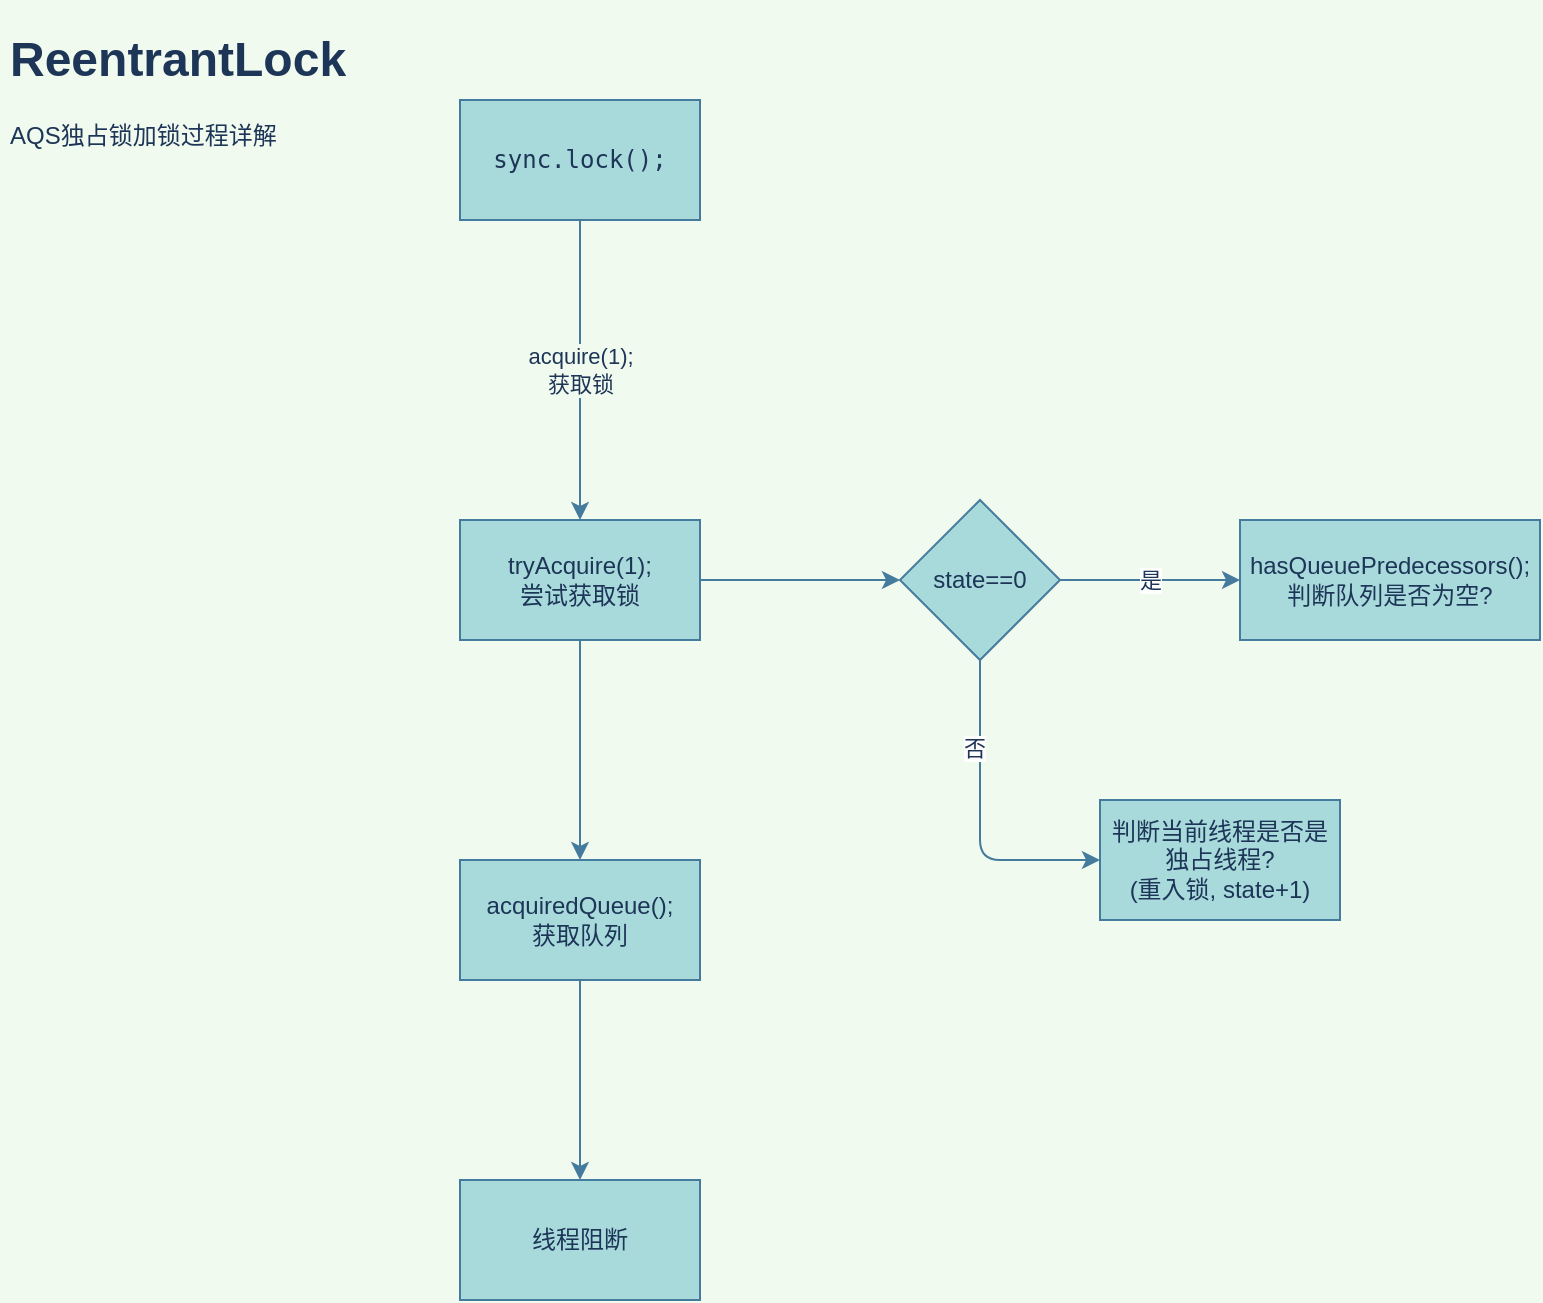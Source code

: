 <mxfile version="14.8.0" type="github">
  <diagram id="9Iv9ZS9wFFGYNE7iOqvU" name="第 1 页">
    <mxGraphModel dx="706" dy="620" grid="1" gridSize="10" guides="1" tooltips="1" connect="1" arrows="1" fold="1" page="1" pageScale="1" pageWidth="827" pageHeight="1169" background="#F1FAEE" math="0" shadow="0">
      <root>
        <mxCell id="0" />
        <mxCell id="1" parent="0" />
        <mxCell id="Fd_4ZxpIQQPllTFsR7I6-5" value="acquire(1);&lt;br&gt;获取锁" style="edgeStyle=orthogonalEdgeStyle;orthogonalLoop=1;jettySize=auto;html=1;labelBackgroundColor=#F1FAEE;strokeColor=#457B9D;fontColor=#1D3557;" edge="1" parent="1" source="Fd_4ZxpIQQPllTFsR7I6-2" target="Fd_4ZxpIQQPllTFsR7I6-4">
          <mxGeometry relative="1" as="geometry" />
        </mxCell>
        <mxCell id="Fd_4ZxpIQQPllTFsR7I6-6" value="&lt;pre&gt;&lt;br&gt;&lt;/pre&gt;" style="edgeLabel;html=1;align=center;verticalAlign=middle;resizable=0;points=[];labelBackgroundColor=#F1FAEE;fontColor=#1D3557;" vertex="1" connectable="0" parent="Fd_4ZxpIQQPllTFsR7I6-5">
          <mxGeometry x="-0.3" y="1" relative="1" as="geometry">
            <mxPoint as="offset" />
          </mxGeometry>
        </mxCell>
        <mxCell id="Fd_4ZxpIQQPllTFsR7I6-7" value="&lt;pre&gt;&lt;br&gt;&lt;/pre&gt;" style="edgeLabel;html=1;align=center;verticalAlign=middle;resizable=0;points=[];labelBackgroundColor=#F1FAEE;fontColor=#1D3557;" vertex="1" connectable="0" parent="Fd_4ZxpIQQPllTFsR7I6-5">
          <mxGeometry x="-0.25" y="-1" relative="1" as="geometry">
            <mxPoint y="14" as="offset" />
          </mxGeometry>
        </mxCell>
        <mxCell id="Fd_4ZxpIQQPllTFsR7I6-2" value="&lt;pre&gt;sync.lock();&lt;/pre&gt;" style="whiteSpace=wrap;html=1;fillColor=#A8DADC;strokeColor=#457B9D;fontColor=#1D3557;" vertex="1" parent="1">
          <mxGeometry x="240" y="80" width="120" height="60" as="geometry" />
        </mxCell>
        <mxCell id="Fd_4ZxpIQQPllTFsR7I6-3" value="&lt;h1&gt;ReentrantLock&lt;/h1&gt;&lt;div&gt;AQS独占锁加锁过程详解&lt;/div&gt;" style="text;html=1;strokeColor=none;fillColor=none;spacing=5;spacingTop=-20;whiteSpace=wrap;overflow=hidden;fontColor=#1D3557;" vertex="1" parent="1">
          <mxGeometry x="10" y="40" width="190" height="120" as="geometry" />
        </mxCell>
        <mxCell id="Fd_4ZxpIQQPllTFsR7I6-9" value="" style="edgeStyle=orthogonalEdgeStyle;orthogonalLoop=1;jettySize=auto;html=1;labelBackgroundColor=#F1FAEE;strokeColor=#457B9D;fontColor=#1D3557;" edge="1" parent="1" source="Fd_4ZxpIQQPllTFsR7I6-4" target="Fd_4ZxpIQQPllTFsR7I6-8">
          <mxGeometry relative="1" as="geometry" />
        </mxCell>
        <mxCell id="Fd_4ZxpIQQPllTFsR7I6-17" value="" style="edgeStyle=orthogonalEdgeStyle;rounded=1;orthogonalLoop=1;jettySize=auto;html=1;fontColor=#1D3557;strokeColor=#457B9D;fillColor=#A8DADC;" edge="1" parent="1" source="Fd_4ZxpIQQPllTFsR7I6-4" target="Fd_4ZxpIQQPllTFsR7I6-16">
          <mxGeometry relative="1" as="geometry" />
        </mxCell>
        <mxCell id="Fd_4ZxpIQQPllTFsR7I6-4" value="tryAcquire(1);&lt;br&gt;尝试获取锁" style="whiteSpace=wrap;html=1;fillColor=#A8DADC;strokeColor=#457B9D;fontColor=#1D3557;" vertex="1" parent="1">
          <mxGeometry x="240" y="290" width="120" height="60" as="geometry" />
        </mxCell>
        <mxCell id="Fd_4ZxpIQQPllTFsR7I6-11" value="" style="edgeStyle=orthogonalEdgeStyle;orthogonalLoop=1;jettySize=auto;html=1;labelBackgroundColor=#F1FAEE;strokeColor=#457B9D;fontColor=#1D3557;" edge="1" parent="1" source="Fd_4ZxpIQQPllTFsR7I6-8" target="Fd_4ZxpIQQPllTFsR7I6-10">
          <mxGeometry relative="1" as="geometry" />
        </mxCell>
        <mxCell id="Fd_4ZxpIQQPllTFsR7I6-8" value="acquiredQueue();&lt;br&gt;获取队列" style="whiteSpace=wrap;html=1;fillColor=#A8DADC;strokeColor=#457B9D;fontColor=#1D3557;" vertex="1" parent="1">
          <mxGeometry x="240" y="460" width="120" height="60" as="geometry" />
        </mxCell>
        <mxCell id="Fd_4ZxpIQQPllTFsR7I6-10" value="线程阻断" style="whiteSpace=wrap;html=1;fillColor=#A8DADC;strokeColor=#457B9D;fontColor=#1D3557;" vertex="1" parent="1">
          <mxGeometry x="240" y="620" width="120" height="60" as="geometry" />
        </mxCell>
        <mxCell id="Fd_4ZxpIQQPllTFsR7I6-19" value="是" style="edgeStyle=orthogonalEdgeStyle;rounded=1;orthogonalLoop=1;jettySize=auto;html=1;fontColor=#1D3557;strokeColor=#457B9D;fillColor=#A8DADC;" edge="1" parent="1" source="Fd_4ZxpIQQPllTFsR7I6-16" target="Fd_4ZxpIQQPllTFsR7I6-18">
          <mxGeometry relative="1" as="geometry" />
        </mxCell>
        <mxCell id="Fd_4ZxpIQQPllTFsR7I6-22" style="edgeStyle=orthogonalEdgeStyle;rounded=1;orthogonalLoop=1;jettySize=auto;html=1;exitX=0.5;exitY=1;exitDx=0;exitDy=0;entryX=0;entryY=0.5;entryDx=0;entryDy=0;fontColor=#1D3557;strokeColor=#457B9D;fillColor=#A8DADC;" edge="1" parent="1" source="Fd_4ZxpIQQPllTFsR7I6-16" target="Fd_4ZxpIQQPllTFsR7I6-20">
          <mxGeometry relative="1" as="geometry" />
        </mxCell>
        <mxCell id="Fd_4ZxpIQQPllTFsR7I6-23" value="否" style="edgeLabel;html=1;align=center;verticalAlign=middle;resizable=0;points=[];fontColor=#1D3557;" vertex="1" connectable="0" parent="Fd_4ZxpIQQPllTFsR7I6-22">
          <mxGeometry x="-0.45" y="-3" relative="1" as="geometry">
            <mxPoint as="offset" />
          </mxGeometry>
        </mxCell>
        <mxCell id="Fd_4ZxpIQQPllTFsR7I6-16" value="state==0" style="rhombus;whiteSpace=wrap;html=1;fontColor=#1D3557;strokeColor=#457B9D;fillColor=#A8DADC;" vertex="1" parent="1">
          <mxGeometry x="460" y="280" width="80" height="80" as="geometry" />
        </mxCell>
        <mxCell id="Fd_4ZxpIQQPllTFsR7I6-18" value="hasQueuePredecessors();&lt;br&gt;判断队列是否为空?" style="whiteSpace=wrap;html=1;fontColor=#1D3557;strokeColor=#457B9D;fillColor=#A8DADC;" vertex="1" parent="1">
          <mxGeometry x="630" y="290" width="150" height="60" as="geometry" />
        </mxCell>
        <mxCell id="Fd_4ZxpIQQPllTFsR7I6-20" value="判断当前线程是否是独占线程?&lt;br&gt;(重入锁, state+1)" style="whiteSpace=wrap;html=1;fontColor=#1D3557;strokeColor=#457B9D;fillColor=#A8DADC;direction=east;" vertex="1" parent="1">
          <mxGeometry x="560" y="430" width="120" height="60" as="geometry" />
        </mxCell>
      </root>
    </mxGraphModel>
  </diagram>
</mxfile>
